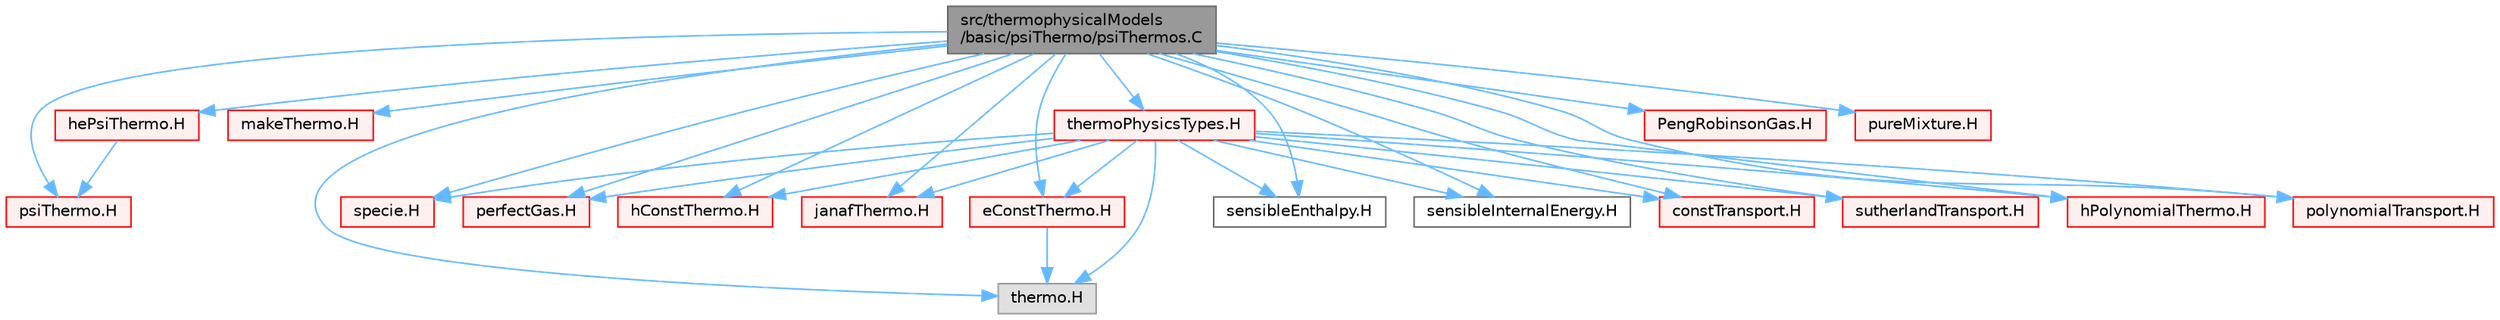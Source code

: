 digraph "src/thermophysicalModels/basic/psiThermo/psiThermos.C"
{
 // LATEX_PDF_SIZE
  bgcolor="transparent";
  edge [fontname=Helvetica,fontsize=10,labelfontname=Helvetica,labelfontsize=10];
  node [fontname=Helvetica,fontsize=10,shape=box,height=0.2,width=0.4];
  Node1 [id="Node000001",label="src/thermophysicalModels\l/basic/psiThermo/psiThermos.C",height=0.2,width=0.4,color="gray40", fillcolor="grey60", style="filled", fontcolor="black",tooltip=" "];
  Node1 -> Node2 [id="edge1_Node000001_Node000002",color="steelblue1",style="solid",tooltip=" "];
  Node2 [id="Node000002",label="psiThermo.H",height=0.2,width=0.4,color="red", fillcolor="#FFF0F0", style="filled",URL="$psiThermo_8H.html",tooltip=" "];
  Node1 -> Node384 [id="edge2_Node000001_Node000384",color="steelblue1",style="solid",tooltip=" "];
  Node384 [id="Node000384",label="makeThermo.H",height=0.2,width=0.4,color="red", fillcolor="#FFF0F0", style="filled",URL="$makeThermo_8H.html",tooltip="Macros for creating basic fluid thermo packages."];
  Node1 -> Node386 [id="edge3_Node000001_Node000386",color="steelblue1",style="solid",tooltip=" "];
  Node386 [id="Node000386",label="specie.H",height=0.2,width=0.4,color="red", fillcolor="#FFF0F0", style="filled",URL="$specie_8H.html",tooltip=" "];
  Node1 -> Node389 [id="edge4_Node000001_Node000389",color="steelblue1",style="solid",tooltip=" "];
  Node389 [id="Node000389",label="perfectGas.H",height=0.2,width=0.4,color="red", fillcolor="#FFF0F0", style="filled",URL="$perfectGas_8H.html",tooltip=" "];
  Node1 -> Node391 [id="edge5_Node000001_Node000391",color="steelblue1",style="solid",tooltip=" "];
  Node391 [id="Node000391",label="PengRobinsonGas.H",height=0.2,width=0.4,color="red", fillcolor="#FFF0F0", style="filled",URL="$PengRobinsonGas_8H.html",tooltip=" "];
  Node1 -> Node394 [id="edge6_Node000001_Node000394",color="steelblue1",style="solid",tooltip=" "];
  Node394 [id="Node000394",label="hConstThermo.H",height=0.2,width=0.4,color="red", fillcolor="#FFF0F0", style="filled",URL="$hConstThermo_8H.html",tooltip=" "];
  Node1 -> Node397 [id="edge7_Node000001_Node000397",color="steelblue1",style="solid",tooltip=" "];
  Node397 [id="Node000397",label="eConstThermo.H",height=0.2,width=0.4,color="red", fillcolor="#FFF0F0", style="filled",URL="$eConstThermo_8H.html",tooltip=" "];
  Node397 -> Node398 [id="edge8_Node000397_Node000398",color="steelblue1",style="solid",tooltip=" "];
  Node398 [id="Node000398",label="thermo.H",height=0.2,width=0.4,color="grey60", fillcolor="#E0E0E0", style="filled",tooltip=" "];
  Node1 -> Node401 [id="edge9_Node000001_Node000401",color="steelblue1",style="solid",tooltip=" "];
  Node401 [id="Node000401",label="janafThermo.H",height=0.2,width=0.4,color="red", fillcolor="#FFF0F0", style="filled",URL="$janafThermo_8H.html",tooltip=" "];
  Node1 -> Node403 [id="edge10_Node000001_Node000403",color="steelblue1",style="solid",tooltip=" "];
  Node403 [id="Node000403",label="sensibleEnthalpy.H",height=0.2,width=0.4,color="grey40", fillcolor="white", style="filled",URL="$sensibleEnthalpy_8H.html",tooltip=" "];
  Node1 -> Node404 [id="edge11_Node000001_Node000404",color="steelblue1",style="solid",tooltip=" "];
  Node404 [id="Node000404",label="sensibleInternalEnergy.H",height=0.2,width=0.4,color="grey40", fillcolor="white", style="filled",URL="$sensibleInternalEnergy_8H.html",tooltip=" "];
  Node1 -> Node398 [id="edge12_Node000001_Node000398",color="steelblue1",style="solid",tooltip=" "];
  Node1 -> Node405 [id="edge13_Node000001_Node000405",color="steelblue1",style="solid",tooltip=" "];
  Node405 [id="Node000405",label="constTransport.H",height=0.2,width=0.4,color="red", fillcolor="#FFF0F0", style="filled",URL="$constTransport_8H.html",tooltip=" "];
  Node1 -> Node407 [id="edge14_Node000001_Node000407",color="steelblue1",style="solid",tooltip=" "];
  Node407 [id="Node000407",label="sutherlandTransport.H",height=0.2,width=0.4,color="red", fillcolor="#FFF0F0", style="filled",URL="$sutherlandTransport_8H.html",tooltip=" "];
  Node1 -> Node409 [id="edge15_Node000001_Node000409",color="steelblue1",style="solid",tooltip=" "];
  Node409 [id="Node000409",label="hPolynomialThermo.H",height=0.2,width=0.4,color="red", fillcolor="#FFF0F0", style="filled",URL="$hPolynomialThermo_8H.html",tooltip=" "];
  Node1 -> Node412 [id="edge16_Node000001_Node000412",color="steelblue1",style="solid",tooltip=" "];
  Node412 [id="Node000412",label="polynomialTransport.H",height=0.2,width=0.4,color="red", fillcolor="#FFF0F0", style="filled",URL="$polynomialTransport_8H.html",tooltip=" "];
  Node1 -> Node414 [id="edge17_Node000001_Node000414",color="steelblue1",style="solid",tooltip=" "];
  Node414 [id="Node000414",label="hePsiThermo.H",height=0.2,width=0.4,color="red", fillcolor="#FFF0F0", style="filled",URL="$hePsiThermo_8H.html",tooltip=" "];
  Node414 -> Node2 [id="edge18_Node000414_Node000002",color="steelblue1",style="solid",tooltip=" "];
  Node1 -> Node417 [id="edge19_Node000001_Node000417",color="steelblue1",style="solid",tooltip=" "];
  Node417 [id="Node000417",label="pureMixture.H",height=0.2,width=0.4,color="red", fillcolor="#FFF0F0", style="filled",URL="$pureMixture_8H.html",tooltip=" "];
  Node1 -> Node418 [id="edge20_Node000001_Node000418",color="steelblue1",style="solid",tooltip=" "];
  Node418 [id="Node000418",label="thermoPhysicsTypes.H",height=0.2,width=0.4,color="red", fillcolor="#FFF0F0", style="filled",URL="$thermoPhysicsTypes_8H.html",tooltip="Type definitions for thermo-physics models."];
  Node418 -> Node386 [id="edge21_Node000418_Node000386",color="steelblue1",style="solid",tooltip=" "];
  Node418 -> Node389 [id="edge22_Node000418_Node000389",color="steelblue1",style="solid",tooltip=" "];
  Node418 -> Node394 [id="edge23_Node000418_Node000394",color="steelblue1",style="solid",tooltip=" "];
  Node418 -> Node397 [id="edge24_Node000418_Node000397",color="steelblue1",style="solid",tooltip=" "];
  Node418 -> Node401 [id="edge25_Node000418_Node000401",color="steelblue1",style="solid",tooltip=" "];
  Node418 -> Node403 [id="edge26_Node000418_Node000403",color="steelblue1",style="solid",tooltip=" "];
  Node418 -> Node404 [id="edge27_Node000418_Node000404",color="steelblue1",style="solid",tooltip=" "];
  Node418 -> Node398 [id="edge28_Node000418_Node000398",color="steelblue1",style="solid",tooltip=" "];
  Node418 -> Node407 [id="edge29_Node000418_Node000407",color="steelblue1",style="solid",tooltip=" "];
  Node418 -> Node405 [id="edge30_Node000418_Node000405",color="steelblue1",style="solid",tooltip=" "];
  Node418 -> Node409 [id="edge31_Node000418_Node000409",color="steelblue1",style="solid",tooltip=" "];
  Node418 -> Node412 [id="edge32_Node000418_Node000412",color="steelblue1",style="solid",tooltip=" "];
}
